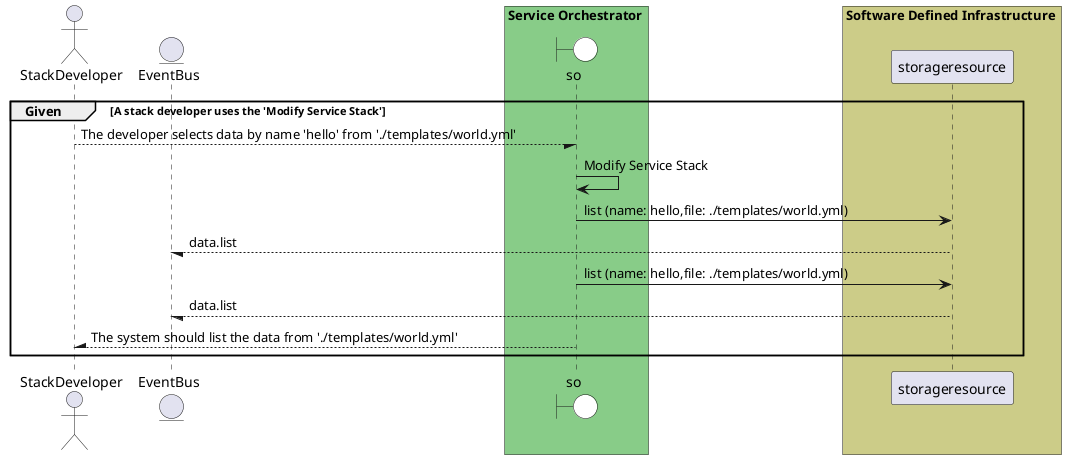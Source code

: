 @startuml


actor "StackDeveloper"


entity EventBus

box Service Orchestrator #88cc88
    boundary so #white
end box


box Software Defined Infrastructure #cccc88
            participant storageresource
    end box

group Given [A stack developer uses the &#39;Modify Service Stack&#39;]

"StackDeveloper" --/ so: The developer selects data by name &#39;hello&#39; from &#39;./templates/world.yml&#39;
"so" -> so: Modify Service Stack

    so -> "storageresource": list (name: hello,file: ./templates/world.yml)

    "storageresource" --/ EventBus: data.list

    so -> "storageresource": list (name: hello,file: ./templates/world.yml)

    "storageresource" --/ EventBus: data.list



"StackDeveloper" /-- so: The system should list the data from &#39;./templates/world.yml&#39;


end

@enduml

